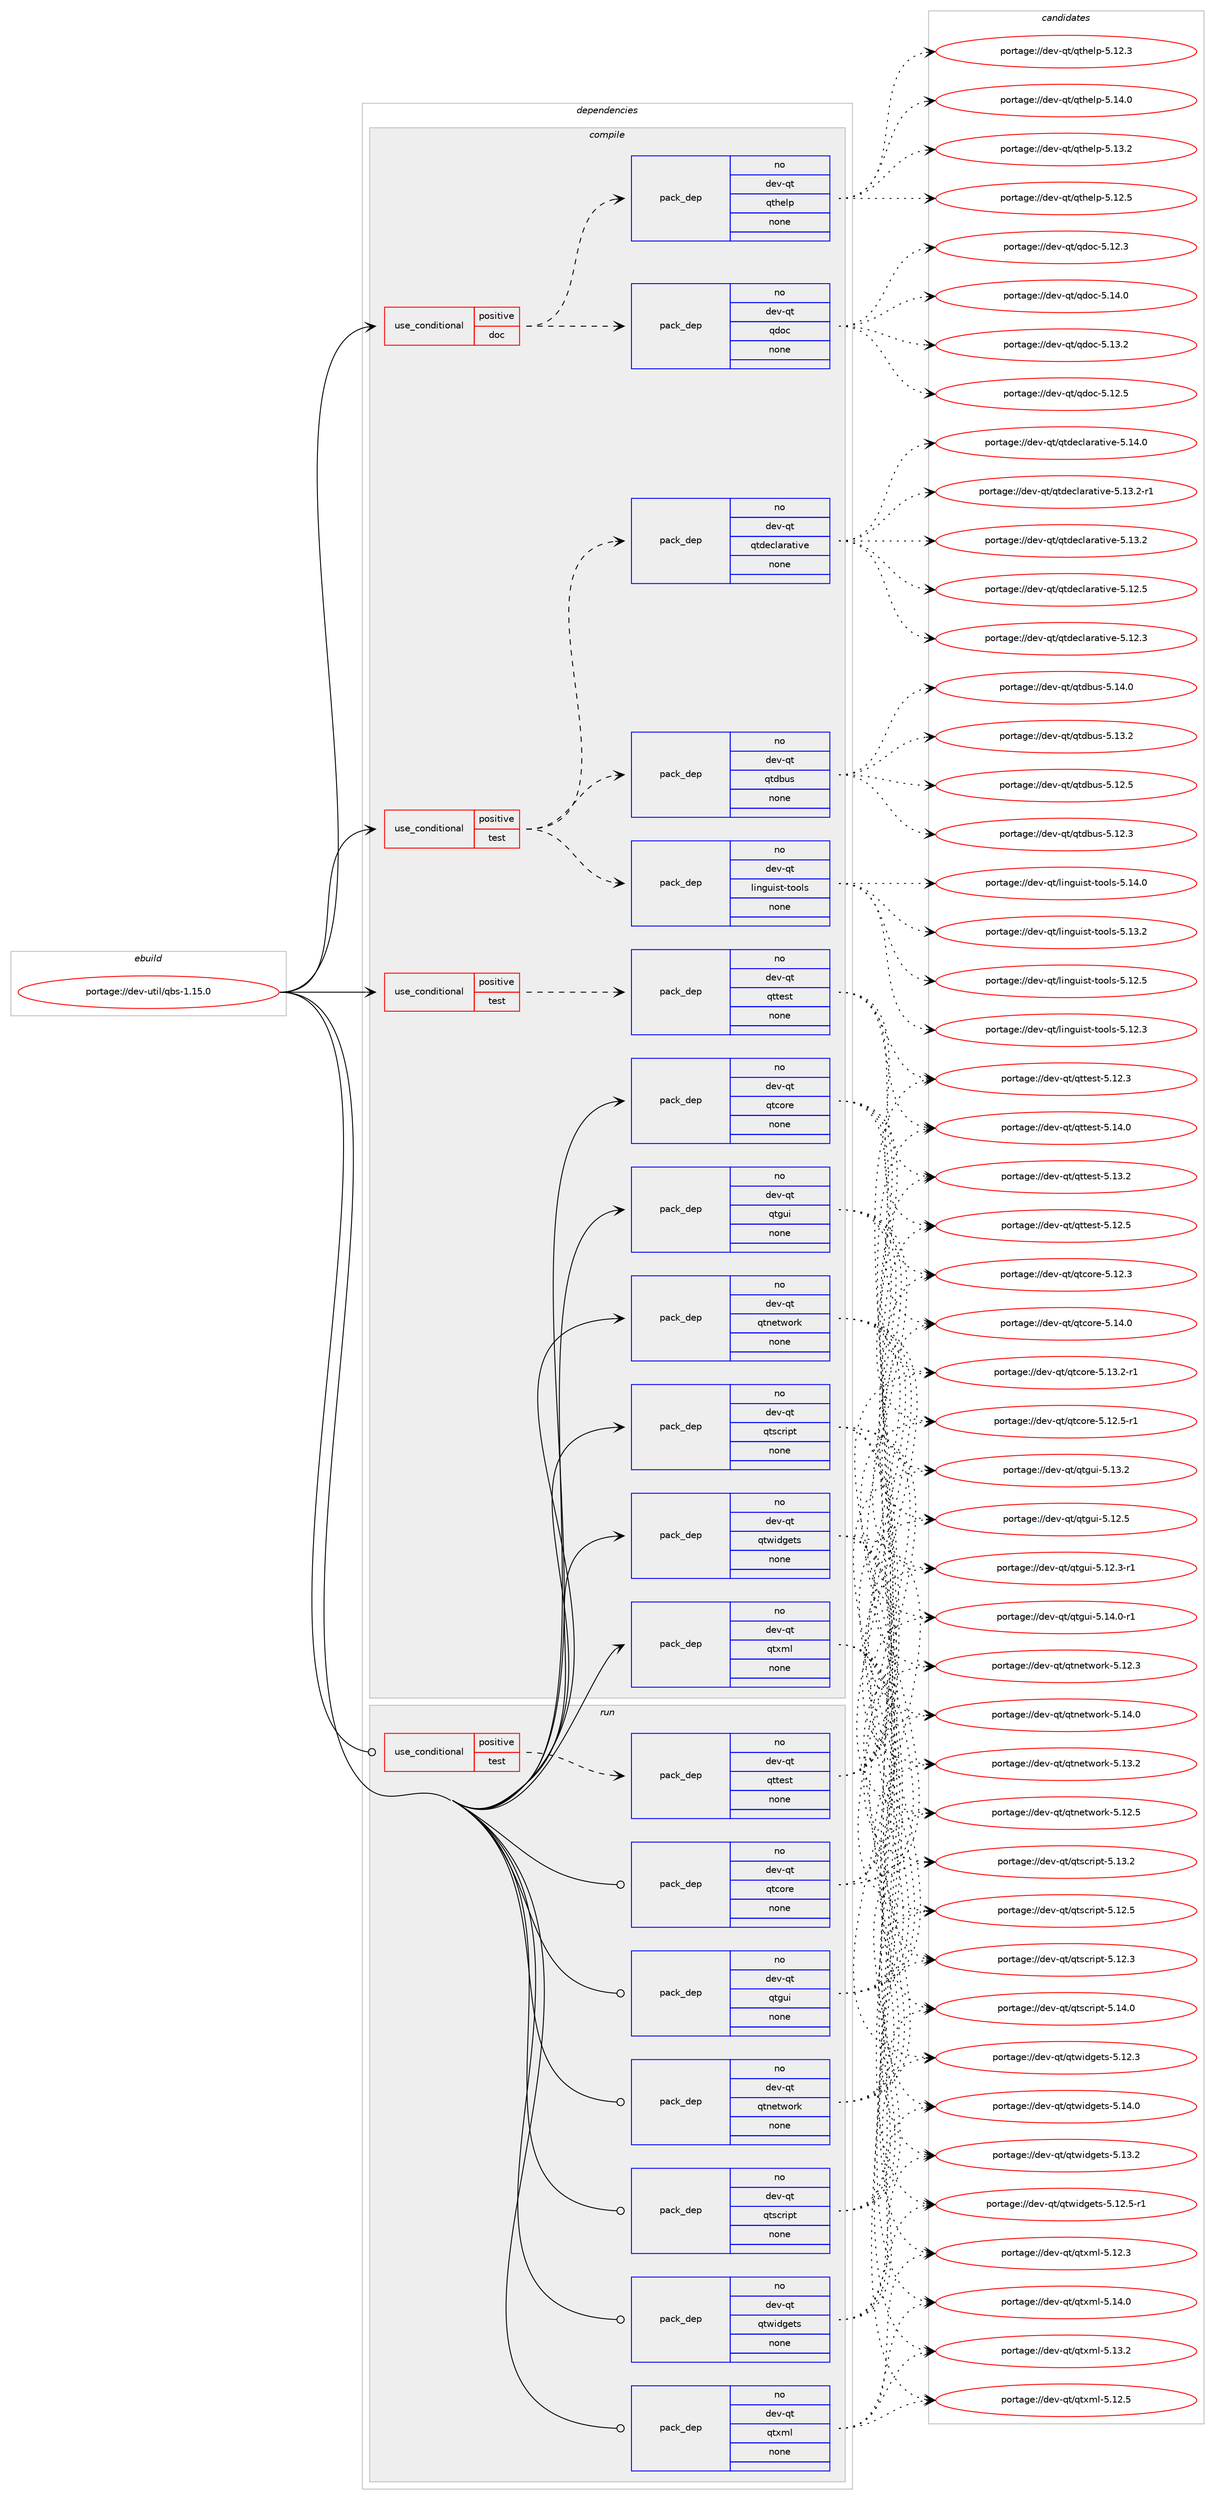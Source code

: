 digraph prolog {

# *************
# Graph options
# *************

newrank=true;
concentrate=true;
compound=true;
graph [rankdir=LR,fontname=Helvetica,fontsize=10,ranksep=1.5];#, ranksep=2.5, nodesep=0.2];
edge  [arrowhead=vee];
node  [fontname=Helvetica,fontsize=10];

# **********
# The ebuild
# **********

subgraph cluster_leftcol {
color=gray;
label=<<i>ebuild</i>>;
id [label="portage://dev-util/qbs-1.15.0", color=red, width=4, href="../dev-util/qbs-1.15.0.svg"];
}

# ****************
# The dependencies
# ****************

subgraph cluster_midcol {
color=gray;
label=<<i>dependencies</i>>;
subgraph cluster_compile {
fillcolor="#eeeeee";
style=filled;
label=<<i>compile</i>>;
subgraph cond61759 {
dependency298031 [label=<<TABLE BORDER="0" CELLBORDER="1" CELLSPACING="0" CELLPADDING="4"><TR><TD ROWSPAN="3" CELLPADDING="10">use_conditional</TD></TR><TR><TD>positive</TD></TR><TR><TD>doc</TD></TR></TABLE>>, shape=none, color=red];
subgraph pack231679 {
dependency298032 [label=<<TABLE BORDER="0" CELLBORDER="1" CELLSPACING="0" CELLPADDING="4" WIDTH="220"><TR><TD ROWSPAN="6" CELLPADDING="30">pack_dep</TD></TR><TR><TD WIDTH="110">no</TD></TR><TR><TD>dev-qt</TD></TR><TR><TD>qdoc</TD></TR><TR><TD>none</TD></TR><TR><TD></TD></TR></TABLE>>, shape=none, color=blue];
}
dependency298031:e -> dependency298032:w [weight=20,style="dashed",arrowhead="vee"];
subgraph pack231680 {
dependency298033 [label=<<TABLE BORDER="0" CELLBORDER="1" CELLSPACING="0" CELLPADDING="4" WIDTH="220"><TR><TD ROWSPAN="6" CELLPADDING="30">pack_dep</TD></TR><TR><TD WIDTH="110">no</TD></TR><TR><TD>dev-qt</TD></TR><TR><TD>qthelp</TD></TR><TR><TD>none</TD></TR><TR><TD></TD></TR></TABLE>>, shape=none, color=blue];
}
dependency298031:e -> dependency298033:w [weight=20,style="dashed",arrowhead="vee"];
}
id:e -> dependency298031:w [weight=20,style="solid",arrowhead="vee"];
subgraph cond61760 {
dependency298034 [label=<<TABLE BORDER="0" CELLBORDER="1" CELLSPACING="0" CELLPADDING="4"><TR><TD ROWSPAN="3" CELLPADDING="10">use_conditional</TD></TR><TR><TD>positive</TD></TR><TR><TD>test</TD></TR></TABLE>>, shape=none, color=red];
subgraph pack231681 {
dependency298035 [label=<<TABLE BORDER="0" CELLBORDER="1" CELLSPACING="0" CELLPADDING="4" WIDTH="220"><TR><TD ROWSPAN="6" CELLPADDING="30">pack_dep</TD></TR><TR><TD WIDTH="110">no</TD></TR><TR><TD>dev-qt</TD></TR><TR><TD>linguist-tools</TD></TR><TR><TD>none</TD></TR><TR><TD></TD></TR></TABLE>>, shape=none, color=blue];
}
dependency298034:e -> dependency298035:w [weight=20,style="dashed",arrowhead="vee"];
subgraph pack231682 {
dependency298036 [label=<<TABLE BORDER="0" CELLBORDER="1" CELLSPACING="0" CELLPADDING="4" WIDTH="220"><TR><TD ROWSPAN="6" CELLPADDING="30">pack_dep</TD></TR><TR><TD WIDTH="110">no</TD></TR><TR><TD>dev-qt</TD></TR><TR><TD>qtdbus</TD></TR><TR><TD>none</TD></TR><TR><TD></TD></TR></TABLE>>, shape=none, color=blue];
}
dependency298034:e -> dependency298036:w [weight=20,style="dashed",arrowhead="vee"];
subgraph pack231683 {
dependency298037 [label=<<TABLE BORDER="0" CELLBORDER="1" CELLSPACING="0" CELLPADDING="4" WIDTH="220"><TR><TD ROWSPAN="6" CELLPADDING="30">pack_dep</TD></TR><TR><TD WIDTH="110">no</TD></TR><TR><TD>dev-qt</TD></TR><TR><TD>qtdeclarative</TD></TR><TR><TD>none</TD></TR><TR><TD></TD></TR></TABLE>>, shape=none, color=blue];
}
dependency298034:e -> dependency298037:w [weight=20,style="dashed",arrowhead="vee"];
}
id:e -> dependency298034:w [weight=20,style="solid",arrowhead="vee"];
subgraph cond61761 {
dependency298038 [label=<<TABLE BORDER="0" CELLBORDER="1" CELLSPACING="0" CELLPADDING="4"><TR><TD ROWSPAN="3" CELLPADDING="10">use_conditional</TD></TR><TR><TD>positive</TD></TR><TR><TD>test</TD></TR></TABLE>>, shape=none, color=red];
subgraph pack231684 {
dependency298039 [label=<<TABLE BORDER="0" CELLBORDER="1" CELLSPACING="0" CELLPADDING="4" WIDTH="220"><TR><TD ROWSPAN="6" CELLPADDING="30">pack_dep</TD></TR><TR><TD WIDTH="110">no</TD></TR><TR><TD>dev-qt</TD></TR><TR><TD>qttest</TD></TR><TR><TD>none</TD></TR><TR><TD></TD></TR></TABLE>>, shape=none, color=blue];
}
dependency298038:e -> dependency298039:w [weight=20,style="dashed",arrowhead="vee"];
}
id:e -> dependency298038:w [weight=20,style="solid",arrowhead="vee"];
subgraph pack231685 {
dependency298040 [label=<<TABLE BORDER="0" CELLBORDER="1" CELLSPACING="0" CELLPADDING="4" WIDTH="220"><TR><TD ROWSPAN="6" CELLPADDING="30">pack_dep</TD></TR><TR><TD WIDTH="110">no</TD></TR><TR><TD>dev-qt</TD></TR><TR><TD>qtcore</TD></TR><TR><TD>none</TD></TR><TR><TD></TD></TR></TABLE>>, shape=none, color=blue];
}
id:e -> dependency298040:w [weight=20,style="solid",arrowhead="vee"];
subgraph pack231686 {
dependency298041 [label=<<TABLE BORDER="0" CELLBORDER="1" CELLSPACING="0" CELLPADDING="4" WIDTH="220"><TR><TD ROWSPAN="6" CELLPADDING="30">pack_dep</TD></TR><TR><TD WIDTH="110">no</TD></TR><TR><TD>dev-qt</TD></TR><TR><TD>qtgui</TD></TR><TR><TD>none</TD></TR><TR><TD></TD></TR></TABLE>>, shape=none, color=blue];
}
id:e -> dependency298041:w [weight=20,style="solid",arrowhead="vee"];
subgraph pack231687 {
dependency298042 [label=<<TABLE BORDER="0" CELLBORDER="1" CELLSPACING="0" CELLPADDING="4" WIDTH="220"><TR><TD ROWSPAN="6" CELLPADDING="30">pack_dep</TD></TR><TR><TD WIDTH="110">no</TD></TR><TR><TD>dev-qt</TD></TR><TR><TD>qtnetwork</TD></TR><TR><TD>none</TD></TR><TR><TD></TD></TR></TABLE>>, shape=none, color=blue];
}
id:e -> dependency298042:w [weight=20,style="solid",arrowhead="vee"];
subgraph pack231688 {
dependency298043 [label=<<TABLE BORDER="0" CELLBORDER="1" CELLSPACING="0" CELLPADDING="4" WIDTH="220"><TR><TD ROWSPAN="6" CELLPADDING="30">pack_dep</TD></TR><TR><TD WIDTH="110">no</TD></TR><TR><TD>dev-qt</TD></TR><TR><TD>qtscript</TD></TR><TR><TD>none</TD></TR><TR><TD></TD></TR></TABLE>>, shape=none, color=blue];
}
id:e -> dependency298043:w [weight=20,style="solid",arrowhead="vee"];
subgraph pack231689 {
dependency298044 [label=<<TABLE BORDER="0" CELLBORDER="1" CELLSPACING="0" CELLPADDING="4" WIDTH="220"><TR><TD ROWSPAN="6" CELLPADDING="30">pack_dep</TD></TR><TR><TD WIDTH="110">no</TD></TR><TR><TD>dev-qt</TD></TR><TR><TD>qtwidgets</TD></TR><TR><TD>none</TD></TR><TR><TD></TD></TR></TABLE>>, shape=none, color=blue];
}
id:e -> dependency298044:w [weight=20,style="solid",arrowhead="vee"];
subgraph pack231690 {
dependency298045 [label=<<TABLE BORDER="0" CELLBORDER="1" CELLSPACING="0" CELLPADDING="4" WIDTH="220"><TR><TD ROWSPAN="6" CELLPADDING="30">pack_dep</TD></TR><TR><TD WIDTH="110">no</TD></TR><TR><TD>dev-qt</TD></TR><TR><TD>qtxml</TD></TR><TR><TD>none</TD></TR><TR><TD></TD></TR></TABLE>>, shape=none, color=blue];
}
id:e -> dependency298045:w [weight=20,style="solid",arrowhead="vee"];
}
subgraph cluster_compileandrun {
fillcolor="#eeeeee";
style=filled;
label=<<i>compile and run</i>>;
}
subgraph cluster_run {
fillcolor="#eeeeee";
style=filled;
label=<<i>run</i>>;
subgraph cond61762 {
dependency298046 [label=<<TABLE BORDER="0" CELLBORDER="1" CELLSPACING="0" CELLPADDING="4"><TR><TD ROWSPAN="3" CELLPADDING="10">use_conditional</TD></TR><TR><TD>positive</TD></TR><TR><TD>test</TD></TR></TABLE>>, shape=none, color=red];
subgraph pack231691 {
dependency298047 [label=<<TABLE BORDER="0" CELLBORDER="1" CELLSPACING="0" CELLPADDING="4" WIDTH="220"><TR><TD ROWSPAN="6" CELLPADDING="30">pack_dep</TD></TR><TR><TD WIDTH="110">no</TD></TR><TR><TD>dev-qt</TD></TR><TR><TD>qttest</TD></TR><TR><TD>none</TD></TR><TR><TD></TD></TR></TABLE>>, shape=none, color=blue];
}
dependency298046:e -> dependency298047:w [weight=20,style="dashed",arrowhead="vee"];
}
id:e -> dependency298046:w [weight=20,style="solid",arrowhead="odot"];
subgraph pack231692 {
dependency298048 [label=<<TABLE BORDER="0" CELLBORDER="1" CELLSPACING="0" CELLPADDING="4" WIDTH="220"><TR><TD ROWSPAN="6" CELLPADDING="30">pack_dep</TD></TR><TR><TD WIDTH="110">no</TD></TR><TR><TD>dev-qt</TD></TR><TR><TD>qtcore</TD></TR><TR><TD>none</TD></TR><TR><TD></TD></TR></TABLE>>, shape=none, color=blue];
}
id:e -> dependency298048:w [weight=20,style="solid",arrowhead="odot"];
subgraph pack231693 {
dependency298049 [label=<<TABLE BORDER="0" CELLBORDER="1" CELLSPACING="0" CELLPADDING="4" WIDTH="220"><TR><TD ROWSPAN="6" CELLPADDING="30">pack_dep</TD></TR><TR><TD WIDTH="110">no</TD></TR><TR><TD>dev-qt</TD></TR><TR><TD>qtgui</TD></TR><TR><TD>none</TD></TR><TR><TD></TD></TR></TABLE>>, shape=none, color=blue];
}
id:e -> dependency298049:w [weight=20,style="solid",arrowhead="odot"];
subgraph pack231694 {
dependency298050 [label=<<TABLE BORDER="0" CELLBORDER="1" CELLSPACING="0" CELLPADDING="4" WIDTH="220"><TR><TD ROWSPAN="6" CELLPADDING="30">pack_dep</TD></TR><TR><TD WIDTH="110">no</TD></TR><TR><TD>dev-qt</TD></TR><TR><TD>qtnetwork</TD></TR><TR><TD>none</TD></TR><TR><TD></TD></TR></TABLE>>, shape=none, color=blue];
}
id:e -> dependency298050:w [weight=20,style="solid",arrowhead="odot"];
subgraph pack231695 {
dependency298051 [label=<<TABLE BORDER="0" CELLBORDER="1" CELLSPACING="0" CELLPADDING="4" WIDTH="220"><TR><TD ROWSPAN="6" CELLPADDING="30">pack_dep</TD></TR><TR><TD WIDTH="110">no</TD></TR><TR><TD>dev-qt</TD></TR><TR><TD>qtscript</TD></TR><TR><TD>none</TD></TR><TR><TD></TD></TR></TABLE>>, shape=none, color=blue];
}
id:e -> dependency298051:w [weight=20,style="solid",arrowhead="odot"];
subgraph pack231696 {
dependency298052 [label=<<TABLE BORDER="0" CELLBORDER="1" CELLSPACING="0" CELLPADDING="4" WIDTH="220"><TR><TD ROWSPAN="6" CELLPADDING="30">pack_dep</TD></TR><TR><TD WIDTH="110">no</TD></TR><TR><TD>dev-qt</TD></TR><TR><TD>qtwidgets</TD></TR><TR><TD>none</TD></TR><TR><TD></TD></TR></TABLE>>, shape=none, color=blue];
}
id:e -> dependency298052:w [weight=20,style="solid",arrowhead="odot"];
subgraph pack231697 {
dependency298053 [label=<<TABLE BORDER="0" CELLBORDER="1" CELLSPACING="0" CELLPADDING="4" WIDTH="220"><TR><TD ROWSPAN="6" CELLPADDING="30">pack_dep</TD></TR><TR><TD WIDTH="110">no</TD></TR><TR><TD>dev-qt</TD></TR><TR><TD>qtxml</TD></TR><TR><TD>none</TD></TR><TR><TD></TD></TR></TABLE>>, shape=none, color=blue];
}
id:e -> dependency298053:w [weight=20,style="solid",arrowhead="odot"];
}
}

# **************
# The candidates
# **************

subgraph cluster_choices {
rank=same;
color=gray;
label=<<i>candidates</i>>;

subgraph choice231679 {
color=black;
nodesep=1;
choice10010111845113116471131001119945534649524648 [label="portage://dev-qt/qdoc-5.14.0", color=red, width=4,href="../dev-qt/qdoc-5.14.0.svg"];
choice10010111845113116471131001119945534649514650 [label="portage://dev-qt/qdoc-5.13.2", color=red, width=4,href="../dev-qt/qdoc-5.13.2.svg"];
choice10010111845113116471131001119945534649504653 [label="portage://dev-qt/qdoc-5.12.5", color=red, width=4,href="../dev-qt/qdoc-5.12.5.svg"];
choice10010111845113116471131001119945534649504651 [label="portage://dev-qt/qdoc-5.12.3", color=red, width=4,href="../dev-qt/qdoc-5.12.3.svg"];
dependency298032:e -> choice10010111845113116471131001119945534649524648:w [style=dotted,weight="100"];
dependency298032:e -> choice10010111845113116471131001119945534649514650:w [style=dotted,weight="100"];
dependency298032:e -> choice10010111845113116471131001119945534649504653:w [style=dotted,weight="100"];
dependency298032:e -> choice10010111845113116471131001119945534649504651:w [style=dotted,weight="100"];
}
subgraph choice231680 {
color=black;
nodesep=1;
choice100101118451131164711311610410110811245534649524648 [label="portage://dev-qt/qthelp-5.14.0", color=red, width=4,href="../dev-qt/qthelp-5.14.0.svg"];
choice100101118451131164711311610410110811245534649514650 [label="portage://dev-qt/qthelp-5.13.2", color=red, width=4,href="../dev-qt/qthelp-5.13.2.svg"];
choice100101118451131164711311610410110811245534649504653 [label="portage://dev-qt/qthelp-5.12.5", color=red, width=4,href="../dev-qt/qthelp-5.12.5.svg"];
choice100101118451131164711311610410110811245534649504651 [label="portage://dev-qt/qthelp-5.12.3", color=red, width=4,href="../dev-qt/qthelp-5.12.3.svg"];
dependency298033:e -> choice100101118451131164711311610410110811245534649524648:w [style=dotted,weight="100"];
dependency298033:e -> choice100101118451131164711311610410110811245534649514650:w [style=dotted,weight="100"];
dependency298033:e -> choice100101118451131164711311610410110811245534649504653:w [style=dotted,weight="100"];
dependency298033:e -> choice100101118451131164711311610410110811245534649504651:w [style=dotted,weight="100"];
}
subgraph choice231681 {
color=black;
nodesep=1;
choice10010111845113116471081051101031171051151164511611111110811545534649524648 [label="portage://dev-qt/linguist-tools-5.14.0", color=red, width=4,href="../dev-qt/linguist-tools-5.14.0.svg"];
choice10010111845113116471081051101031171051151164511611111110811545534649514650 [label="portage://dev-qt/linguist-tools-5.13.2", color=red, width=4,href="../dev-qt/linguist-tools-5.13.2.svg"];
choice10010111845113116471081051101031171051151164511611111110811545534649504653 [label="portage://dev-qt/linguist-tools-5.12.5", color=red, width=4,href="../dev-qt/linguist-tools-5.12.5.svg"];
choice10010111845113116471081051101031171051151164511611111110811545534649504651 [label="portage://dev-qt/linguist-tools-5.12.3", color=red, width=4,href="../dev-qt/linguist-tools-5.12.3.svg"];
dependency298035:e -> choice10010111845113116471081051101031171051151164511611111110811545534649524648:w [style=dotted,weight="100"];
dependency298035:e -> choice10010111845113116471081051101031171051151164511611111110811545534649514650:w [style=dotted,weight="100"];
dependency298035:e -> choice10010111845113116471081051101031171051151164511611111110811545534649504653:w [style=dotted,weight="100"];
dependency298035:e -> choice10010111845113116471081051101031171051151164511611111110811545534649504651:w [style=dotted,weight="100"];
}
subgraph choice231682 {
color=black;
nodesep=1;
choice10010111845113116471131161009811711545534649524648 [label="portage://dev-qt/qtdbus-5.14.0", color=red, width=4,href="../dev-qt/qtdbus-5.14.0.svg"];
choice10010111845113116471131161009811711545534649514650 [label="portage://dev-qt/qtdbus-5.13.2", color=red, width=4,href="../dev-qt/qtdbus-5.13.2.svg"];
choice10010111845113116471131161009811711545534649504653 [label="portage://dev-qt/qtdbus-5.12.5", color=red, width=4,href="../dev-qt/qtdbus-5.12.5.svg"];
choice10010111845113116471131161009811711545534649504651 [label="portage://dev-qt/qtdbus-5.12.3", color=red, width=4,href="../dev-qt/qtdbus-5.12.3.svg"];
dependency298036:e -> choice10010111845113116471131161009811711545534649524648:w [style=dotted,weight="100"];
dependency298036:e -> choice10010111845113116471131161009811711545534649514650:w [style=dotted,weight="100"];
dependency298036:e -> choice10010111845113116471131161009811711545534649504653:w [style=dotted,weight="100"];
dependency298036:e -> choice10010111845113116471131161009811711545534649504651:w [style=dotted,weight="100"];
}
subgraph choice231683 {
color=black;
nodesep=1;
choice100101118451131164711311610010199108971149711610511810145534649524648 [label="portage://dev-qt/qtdeclarative-5.14.0", color=red, width=4,href="../dev-qt/qtdeclarative-5.14.0.svg"];
choice1001011184511311647113116100101991089711497116105118101455346495146504511449 [label="portage://dev-qt/qtdeclarative-5.13.2-r1", color=red, width=4,href="../dev-qt/qtdeclarative-5.13.2-r1.svg"];
choice100101118451131164711311610010199108971149711610511810145534649514650 [label="portage://dev-qt/qtdeclarative-5.13.2", color=red, width=4,href="../dev-qt/qtdeclarative-5.13.2.svg"];
choice100101118451131164711311610010199108971149711610511810145534649504653 [label="portage://dev-qt/qtdeclarative-5.12.5", color=red, width=4,href="../dev-qt/qtdeclarative-5.12.5.svg"];
choice100101118451131164711311610010199108971149711610511810145534649504651 [label="portage://dev-qt/qtdeclarative-5.12.3", color=red, width=4,href="../dev-qt/qtdeclarative-5.12.3.svg"];
dependency298037:e -> choice100101118451131164711311610010199108971149711610511810145534649524648:w [style=dotted,weight="100"];
dependency298037:e -> choice1001011184511311647113116100101991089711497116105118101455346495146504511449:w [style=dotted,weight="100"];
dependency298037:e -> choice100101118451131164711311610010199108971149711610511810145534649514650:w [style=dotted,weight="100"];
dependency298037:e -> choice100101118451131164711311610010199108971149711610511810145534649504653:w [style=dotted,weight="100"];
dependency298037:e -> choice100101118451131164711311610010199108971149711610511810145534649504651:w [style=dotted,weight="100"];
}
subgraph choice231684 {
color=black;
nodesep=1;
choice100101118451131164711311611610111511645534649524648 [label="portage://dev-qt/qttest-5.14.0", color=red, width=4,href="../dev-qt/qttest-5.14.0.svg"];
choice100101118451131164711311611610111511645534649514650 [label="portage://dev-qt/qttest-5.13.2", color=red, width=4,href="../dev-qt/qttest-5.13.2.svg"];
choice100101118451131164711311611610111511645534649504653 [label="portage://dev-qt/qttest-5.12.5", color=red, width=4,href="../dev-qt/qttest-5.12.5.svg"];
choice100101118451131164711311611610111511645534649504651 [label="portage://dev-qt/qttest-5.12.3", color=red, width=4,href="../dev-qt/qttest-5.12.3.svg"];
dependency298039:e -> choice100101118451131164711311611610111511645534649524648:w [style=dotted,weight="100"];
dependency298039:e -> choice100101118451131164711311611610111511645534649514650:w [style=dotted,weight="100"];
dependency298039:e -> choice100101118451131164711311611610111511645534649504653:w [style=dotted,weight="100"];
dependency298039:e -> choice100101118451131164711311611610111511645534649504651:w [style=dotted,weight="100"];
}
subgraph choice231685 {
color=black;
nodesep=1;
choice10010111845113116471131169911111410145534649524648 [label="portage://dev-qt/qtcore-5.14.0", color=red, width=4,href="../dev-qt/qtcore-5.14.0.svg"];
choice100101118451131164711311699111114101455346495146504511449 [label="portage://dev-qt/qtcore-5.13.2-r1", color=red, width=4,href="../dev-qt/qtcore-5.13.2-r1.svg"];
choice100101118451131164711311699111114101455346495046534511449 [label="portage://dev-qt/qtcore-5.12.5-r1", color=red, width=4,href="../dev-qt/qtcore-5.12.5-r1.svg"];
choice10010111845113116471131169911111410145534649504651 [label="portage://dev-qt/qtcore-5.12.3", color=red, width=4,href="../dev-qt/qtcore-5.12.3.svg"];
dependency298040:e -> choice10010111845113116471131169911111410145534649524648:w [style=dotted,weight="100"];
dependency298040:e -> choice100101118451131164711311699111114101455346495146504511449:w [style=dotted,weight="100"];
dependency298040:e -> choice100101118451131164711311699111114101455346495046534511449:w [style=dotted,weight="100"];
dependency298040:e -> choice10010111845113116471131169911111410145534649504651:w [style=dotted,weight="100"];
}
subgraph choice231686 {
color=black;
nodesep=1;
choice1001011184511311647113116103117105455346495246484511449 [label="portage://dev-qt/qtgui-5.14.0-r1", color=red, width=4,href="../dev-qt/qtgui-5.14.0-r1.svg"];
choice100101118451131164711311610311710545534649514650 [label="portage://dev-qt/qtgui-5.13.2", color=red, width=4,href="../dev-qt/qtgui-5.13.2.svg"];
choice100101118451131164711311610311710545534649504653 [label="portage://dev-qt/qtgui-5.12.5", color=red, width=4,href="../dev-qt/qtgui-5.12.5.svg"];
choice1001011184511311647113116103117105455346495046514511449 [label="portage://dev-qt/qtgui-5.12.3-r1", color=red, width=4,href="../dev-qt/qtgui-5.12.3-r1.svg"];
dependency298041:e -> choice1001011184511311647113116103117105455346495246484511449:w [style=dotted,weight="100"];
dependency298041:e -> choice100101118451131164711311610311710545534649514650:w [style=dotted,weight="100"];
dependency298041:e -> choice100101118451131164711311610311710545534649504653:w [style=dotted,weight="100"];
dependency298041:e -> choice1001011184511311647113116103117105455346495046514511449:w [style=dotted,weight="100"];
}
subgraph choice231687 {
color=black;
nodesep=1;
choice100101118451131164711311611010111611911111410745534649524648 [label="portage://dev-qt/qtnetwork-5.14.0", color=red, width=4,href="../dev-qt/qtnetwork-5.14.0.svg"];
choice100101118451131164711311611010111611911111410745534649514650 [label="portage://dev-qt/qtnetwork-5.13.2", color=red, width=4,href="../dev-qt/qtnetwork-5.13.2.svg"];
choice100101118451131164711311611010111611911111410745534649504653 [label="portage://dev-qt/qtnetwork-5.12.5", color=red, width=4,href="../dev-qt/qtnetwork-5.12.5.svg"];
choice100101118451131164711311611010111611911111410745534649504651 [label="portage://dev-qt/qtnetwork-5.12.3", color=red, width=4,href="../dev-qt/qtnetwork-5.12.3.svg"];
dependency298042:e -> choice100101118451131164711311611010111611911111410745534649524648:w [style=dotted,weight="100"];
dependency298042:e -> choice100101118451131164711311611010111611911111410745534649514650:w [style=dotted,weight="100"];
dependency298042:e -> choice100101118451131164711311611010111611911111410745534649504653:w [style=dotted,weight="100"];
dependency298042:e -> choice100101118451131164711311611010111611911111410745534649504651:w [style=dotted,weight="100"];
}
subgraph choice231688 {
color=black;
nodesep=1;
choice10010111845113116471131161159911410511211645534649524648 [label="portage://dev-qt/qtscript-5.14.0", color=red, width=4,href="../dev-qt/qtscript-5.14.0.svg"];
choice10010111845113116471131161159911410511211645534649514650 [label="portage://dev-qt/qtscript-5.13.2", color=red, width=4,href="../dev-qt/qtscript-5.13.2.svg"];
choice10010111845113116471131161159911410511211645534649504653 [label="portage://dev-qt/qtscript-5.12.5", color=red, width=4,href="../dev-qt/qtscript-5.12.5.svg"];
choice10010111845113116471131161159911410511211645534649504651 [label="portage://dev-qt/qtscript-5.12.3", color=red, width=4,href="../dev-qt/qtscript-5.12.3.svg"];
dependency298043:e -> choice10010111845113116471131161159911410511211645534649524648:w [style=dotted,weight="100"];
dependency298043:e -> choice10010111845113116471131161159911410511211645534649514650:w [style=dotted,weight="100"];
dependency298043:e -> choice10010111845113116471131161159911410511211645534649504653:w [style=dotted,weight="100"];
dependency298043:e -> choice10010111845113116471131161159911410511211645534649504651:w [style=dotted,weight="100"];
}
subgraph choice231689 {
color=black;
nodesep=1;
choice100101118451131164711311611910510010310111611545534649524648 [label="portage://dev-qt/qtwidgets-5.14.0", color=red, width=4,href="../dev-qt/qtwidgets-5.14.0.svg"];
choice100101118451131164711311611910510010310111611545534649514650 [label="portage://dev-qt/qtwidgets-5.13.2", color=red, width=4,href="../dev-qt/qtwidgets-5.13.2.svg"];
choice1001011184511311647113116119105100103101116115455346495046534511449 [label="portage://dev-qt/qtwidgets-5.12.5-r1", color=red, width=4,href="../dev-qt/qtwidgets-5.12.5-r1.svg"];
choice100101118451131164711311611910510010310111611545534649504651 [label="portage://dev-qt/qtwidgets-5.12.3", color=red, width=4,href="../dev-qt/qtwidgets-5.12.3.svg"];
dependency298044:e -> choice100101118451131164711311611910510010310111611545534649524648:w [style=dotted,weight="100"];
dependency298044:e -> choice100101118451131164711311611910510010310111611545534649514650:w [style=dotted,weight="100"];
dependency298044:e -> choice1001011184511311647113116119105100103101116115455346495046534511449:w [style=dotted,weight="100"];
dependency298044:e -> choice100101118451131164711311611910510010310111611545534649504651:w [style=dotted,weight="100"];
}
subgraph choice231690 {
color=black;
nodesep=1;
choice100101118451131164711311612010910845534649524648 [label="portage://dev-qt/qtxml-5.14.0", color=red, width=4,href="../dev-qt/qtxml-5.14.0.svg"];
choice100101118451131164711311612010910845534649514650 [label="portage://dev-qt/qtxml-5.13.2", color=red, width=4,href="../dev-qt/qtxml-5.13.2.svg"];
choice100101118451131164711311612010910845534649504653 [label="portage://dev-qt/qtxml-5.12.5", color=red, width=4,href="../dev-qt/qtxml-5.12.5.svg"];
choice100101118451131164711311612010910845534649504651 [label="portage://dev-qt/qtxml-5.12.3", color=red, width=4,href="../dev-qt/qtxml-5.12.3.svg"];
dependency298045:e -> choice100101118451131164711311612010910845534649524648:w [style=dotted,weight="100"];
dependency298045:e -> choice100101118451131164711311612010910845534649514650:w [style=dotted,weight="100"];
dependency298045:e -> choice100101118451131164711311612010910845534649504653:w [style=dotted,weight="100"];
dependency298045:e -> choice100101118451131164711311612010910845534649504651:w [style=dotted,weight="100"];
}
subgraph choice231691 {
color=black;
nodesep=1;
choice100101118451131164711311611610111511645534649524648 [label="portage://dev-qt/qttest-5.14.0", color=red, width=4,href="../dev-qt/qttest-5.14.0.svg"];
choice100101118451131164711311611610111511645534649514650 [label="portage://dev-qt/qttest-5.13.2", color=red, width=4,href="../dev-qt/qttest-5.13.2.svg"];
choice100101118451131164711311611610111511645534649504653 [label="portage://dev-qt/qttest-5.12.5", color=red, width=4,href="../dev-qt/qttest-5.12.5.svg"];
choice100101118451131164711311611610111511645534649504651 [label="portage://dev-qt/qttest-5.12.3", color=red, width=4,href="../dev-qt/qttest-5.12.3.svg"];
dependency298047:e -> choice100101118451131164711311611610111511645534649524648:w [style=dotted,weight="100"];
dependency298047:e -> choice100101118451131164711311611610111511645534649514650:w [style=dotted,weight="100"];
dependency298047:e -> choice100101118451131164711311611610111511645534649504653:w [style=dotted,weight="100"];
dependency298047:e -> choice100101118451131164711311611610111511645534649504651:w [style=dotted,weight="100"];
}
subgraph choice231692 {
color=black;
nodesep=1;
choice10010111845113116471131169911111410145534649524648 [label="portage://dev-qt/qtcore-5.14.0", color=red, width=4,href="../dev-qt/qtcore-5.14.0.svg"];
choice100101118451131164711311699111114101455346495146504511449 [label="portage://dev-qt/qtcore-5.13.2-r1", color=red, width=4,href="../dev-qt/qtcore-5.13.2-r1.svg"];
choice100101118451131164711311699111114101455346495046534511449 [label="portage://dev-qt/qtcore-5.12.5-r1", color=red, width=4,href="../dev-qt/qtcore-5.12.5-r1.svg"];
choice10010111845113116471131169911111410145534649504651 [label="portage://dev-qt/qtcore-5.12.3", color=red, width=4,href="../dev-qt/qtcore-5.12.3.svg"];
dependency298048:e -> choice10010111845113116471131169911111410145534649524648:w [style=dotted,weight="100"];
dependency298048:e -> choice100101118451131164711311699111114101455346495146504511449:w [style=dotted,weight="100"];
dependency298048:e -> choice100101118451131164711311699111114101455346495046534511449:w [style=dotted,weight="100"];
dependency298048:e -> choice10010111845113116471131169911111410145534649504651:w [style=dotted,weight="100"];
}
subgraph choice231693 {
color=black;
nodesep=1;
choice1001011184511311647113116103117105455346495246484511449 [label="portage://dev-qt/qtgui-5.14.0-r1", color=red, width=4,href="../dev-qt/qtgui-5.14.0-r1.svg"];
choice100101118451131164711311610311710545534649514650 [label="portage://dev-qt/qtgui-5.13.2", color=red, width=4,href="../dev-qt/qtgui-5.13.2.svg"];
choice100101118451131164711311610311710545534649504653 [label="portage://dev-qt/qtgui-5.12.5", color=red, width=4,href="../dev-qt/qtgui-5.12.5.svg"];
choice1001011184511311647113116103117105455346495046514511449 [label="portage://dev-qt/qtgui-5.12.3-r1", color=red, width=4,href="../dev-qt/qtgui-5.12.3-r1.svg"];
dependency298049:e -> choice1001011184511311647113116103117105455346495246484511449:w [style=dotted,weight="100"];
dependency298049:e -> choice100101118451131164711311610311710545534649514650:w [style=dotted,weight="100"];
dependency298049:e -> choice100101118451131164711311610311710545534649504653:w [style=dotted,weight="100"];
dependency298049:e -> choice1001011184511311647113116103117105455346495046514511449:w [style=dotted,weight="100"];
}
subgraph choice231694 {
color=black;
nodesep=1;
choice100101118451131164711311611010111611911111410745534649524648 [label="portage://dev-qt/qtnetwork-5.14.0", color=red, width=4,href="../dev-qt/qtnetwork-5.14.0.svg"];
choice100101118451131164711311611010111611911111410745534649514650 [label="portage://dev-qt/qtnetwork-5.13.2", color=red, width=4,href="../dev-qt/qtnetwork-5.13.2.svg"];
choice100101118451131164711311611010111611911111410745534649504653 [label="portage://dev-qt/qtnetwork-5.12.5", color=red, width=4,href="../dev-qt/qtnetwork-5.12.5.svg"];
choice100101118451131164711311611010111611911111410745534649504651 [label="portage://dev-qt/qtnetwork-5.12.3", color=red, width=4,href="../dev-qt/qtnetwork-5.12.3.svg"];
dependency298050:e -> choice100101118451131164711311611010111611911111410745534649524648:w [style=dotted,weight="100"];
dependency298050:e -> choice100101118451131164711311611010111611911111410745534649514650:w [style=dotted,weight="100"];
dependency298050:e -> choice100101118451131164711311611010111611911111410745534649504653:w [style=dotted,weight="100"];
dependency298050:e -> choice100101118451131164711311611010111611911111410745534649504651:w [style=dotted,weight="100"];
}
subgraph choice231695 {
color=black;
nodesep=1;
choice10010111845113116471131161159911410511211645534649524648 [label="portage://dev-qt/qtscript-5.14.0", color=red, width=4,href="../dev-qt/qtscript-5.14.0.svg"];
choice10010111845113116471131161159911410511211645534649514650 [label="portage://dev-qt/qtscript-5.13.2", color=red, width=4,href="../dev-qt/qtscript-5.13.2.svg"];
choice10010111845113116471131161159911410511211645534649504653 [label="portage://dev-qt/qtscript-5.12.5", color=red, width=4,href="../dev-qt/qtscript-5.12.5.svg"];
choice10010111845113116471131161159911410511211645534649504651 [label="portage://dev-qt/qtscript-5.12.3", color=red, width=4,href="../dev-qt/qtscript-5.12.3.svg"];
dependency298051:e -> choice10010111845113116471131161159911410511211645534649524648:w [style=dotted,weight="100"];
dependency298051:e -> choice10010111845113116471131161159911410511211645534649514650:w [style=dotted,weight="100"];
dependency298051:e -> choice10010111845113116471131161159911410511211645534649504653:w [style=dotted,weight="100"];
dependency298051:e -> choice10010111845113116471131161159911410511211645534649504651:w [style=dotted,weight="100"];
}
subgraph choice231696 {
color=black;
nodesep=1;
choice100101118451131164711311611910510010310111611545534649524648 [label="portage://dev-qt/qtwidgets-5.14.0", color=red, width=4,href="../dev-qt/qtwidgets-5.14.0.svg"];
choice100101118451131164711311611910510010310111611545534649514650 [label="portage://dev-qt/qtwidgets-5.13.2", color=red, width=4,href="../dev-qt/qtwidgets-5.13.2.svg"];
choice1001011184511311647113116119105100103101116115455346495046534511449 [label="portage://dev-qt/qtwidgets-5.12.5-r1", color=red, width=4,href="../dev-qt/qtwidgets-5.12.5-r1.svg"];
choice100101118451131164711311611910510010310111611545534649504651 [label="portage://dev-qt/qtwidgets-5.12.3", color=red, width=4,href="../dev-qt/qtwidgets-5.12.3.svg"];
dependency298052:e -> choice100101118451131164711311611910510010310111611545534649524648:w [style=dotted,weight="100"];
dependency298052:e -> choice100101118451131164711311611910510010310111611545534649514650:w [style=dotted,weight="100"];
dependency298052:e -> choice1001011184511311647113116119105100103101116115455346495046534511449:w [style=dotted,weight="100"];
dependency298052:e -> choice100101118451131164711311611910510010310111611545534649504651:w [style=dotted,weight="100"];
}
subgraph choice231697 {
color=black;
nodesep=1;
choice100101118451131164711311612010910845534649524648 [label="portage://dev-qt/qtxml-5.14.0", color=red, width=4,href="../dev-qt/qtxml-5.14.0.svg"];
choice100101118451131164711311612010910845534649514650 [label="portage://dev-qt/qtxml-5.13.2", color=red, width=4,href="../dev-qt/qtxml-5.13.2.svg"];
choice100101118451131164711311612010910845534649504653 [label="portage://dev-qt/qtxml-5.12.5", color=red, width=4,href="../dev-qt/qtxml-5.12.5.svg"];
choice100101118451131164711311612010910845534649504651 [label="portage://dev-qt/qtxml-5.12.3", color=red, width=4,href="../dev-qt/qtxml-5.12.3.svg"];
dependency298053:e -> choice100101118451131164711311612010910845534649524648:w [style=dotted,weight="100"];
dependency298053:e -> choice100101118451131164711311612010910845534649514650:w [style=dotted,weight="100"];
dependency298053:e -> choice100101118451131164711311612010910845534649504653:w [style=dotted,weight="100"];
dependency298053:e -> choice100101118451131164711311612010910845534649504651:w [style=dotted,weight="100"];
}
}

}
